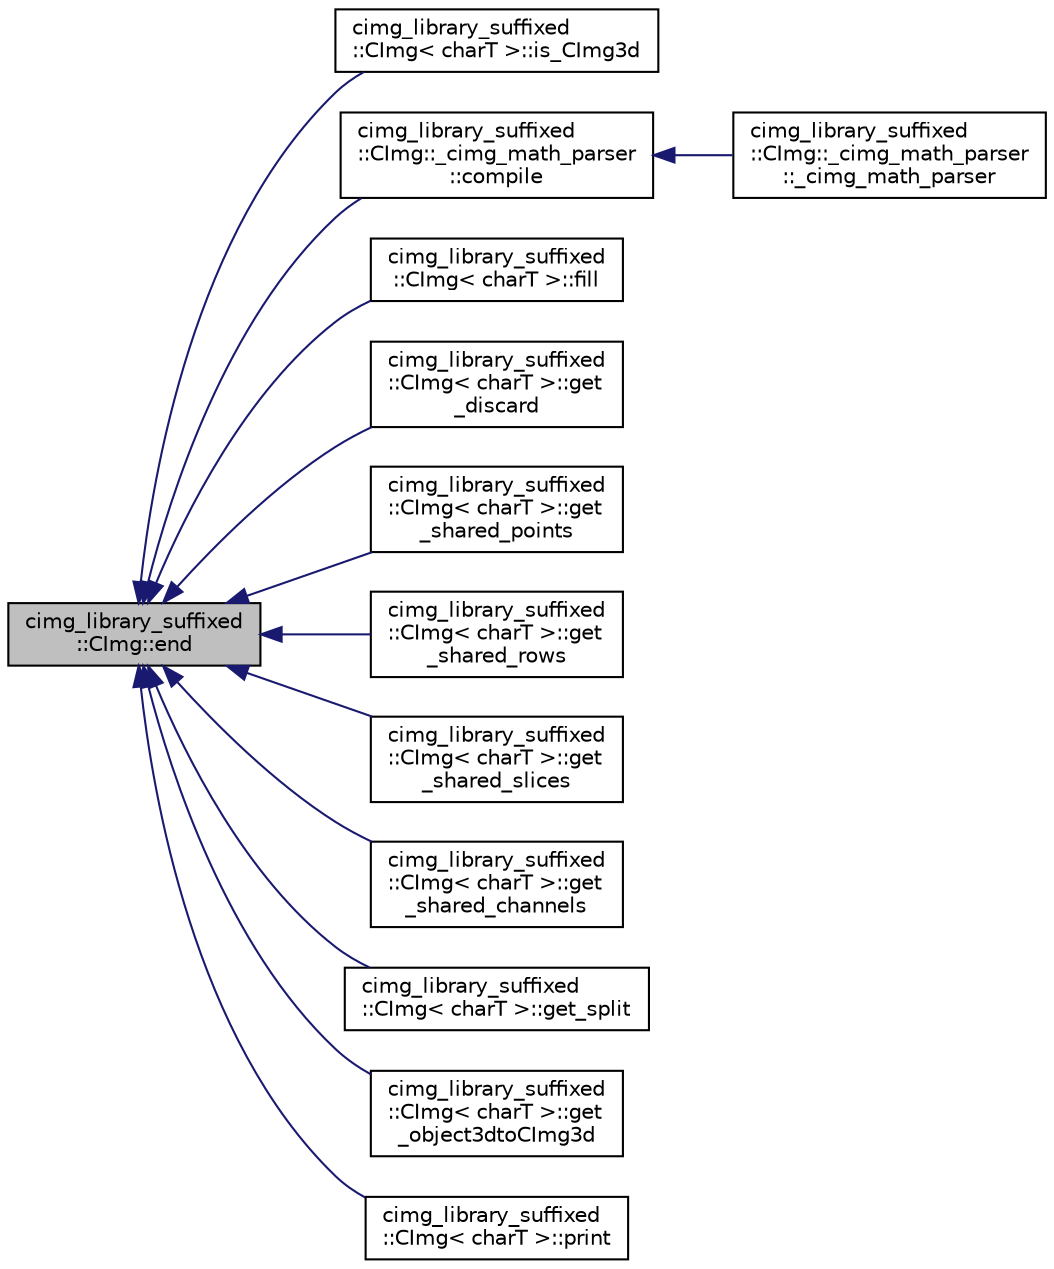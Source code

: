 digraph "cimg_library_suffixed::CImg::end"
{
  edge [fontname="Helvetica",fontsize="10",labelfontname="Helvetica",labelfontsize="10"];
  node [fontname="Helvetica",fontsize="10",shape=record];
  rankdir="LR";
  Node1 [label="cimg_library_suffixed\l::CImg::end",height=0.2,width=0.4,color="black", fillcolor="grey75", style="filled" fontcolor="black"];
  Node1 -> Node2 [dir="back",color="midnightblue",fontsize="10",style="solid",fontname="Helvetica"];
  Node2 [label="cimg_library_suffixed\l::CImg\< charT \>::is_CImg3d",height=0.2,width=0.4,color="black", fillcolor="white", style="filled",URL="$structcimg__library__suffixed_1_1_c_img.html#a7a46cb6aa9c3d77ffd9e67eef4a43637",tooltip="Test if image instance represents a valid serialization of a 3d object."];
  Node1 -> Node3 [dir="back",color="midnightblue",fontsize="10",style="solid",fontname="Helvetica"];
  Node3 [label="cimg_library_suffixed\l::CImg::_cimg_math_parser\l::compile",height=0.2,width=0.4,color="black", fillcolor="white", style="filled",URL="$structcimg__library__suffixed_1_1_c_img_1_1__cimg__math__parser.html#a0bc536d5ea403576ab34d46afbd6c522"];
  Node3 -> Node4 [dir="back",color="midnightblue",fontsize="10",style="solid",fontname="Helvetica"];
  Node4 [label="cimg_library_suffixed\l::CImg::_cimg_math_parser\l::_cimg_math_parser",height=0.2,width=0.4,color="black", fillcolor="white", style="filled",URL="$structcimg__library__suffixed_1_1_c_img_1_1__cimg__math__parser.html#a4d69a805132e057f6b58b0dce2c1ff25"];
  Node1 -> Node5 [dir="back",color="midnightblue",fontsize="10",style="solid",fontname="Helvetica"];
  Node5 [label="cimg_library_suffixed\l::CImg\< charT \>::fill",height=0.2,width=0.4,color="black", fillcolor="white", style="filled",URL="$structcimg__library__suffixed_1_1_c_img.html#a926bf7450afa6f3a9de2d35b9c837a09",tooltip="Fill sequentially all pixel values with specified values."];
  Node1 -> Node6 [dir="back",color="midnightblue",fontsize="10",style="solid",fontname="Helvetica"];
  Node6 [label="cimg_library_suffixed\l::CImg\< charT \>::get\l_discard",height=0.2,width=0.4,color="black", fillcolor="white", style="filled",URL="$structcimg__library__suffixed_1_1_c_img.html#a26235153dfa92ebe3f168235ff66517b",tooltip="Discard specified value in the image buffer ."];
  Node1 -> Node7 [dir="back",color="midnightblue",fontsize="10",style="solid",fontname="Helvetica"];
  Node7 [label="cimg_library_suffixed\l::CImg\< charT \>::get\l_shared_points",height=0.2,width=0.4,color="black", fillcolor="white", style="filled",URL="$structcimg__library__suffixed_1_1_c_img.html#a7be21c881dc4b1882fe90300d159ebb3",tooltip="Return a shared-memory image referencing a range of pixels of the image instance."];
  Node1 -> Node8 [dir="back",color="midnightblue",fontsize="10",style="solid",fontname="Helvetica"];
  Node8 [label="cimg_library_suffixed\l::CImg\< charT \>::get\l_shared_rows",height=0.2,width=0.4,color="black", fillcolor="white", style="filled",URL="$structcimg__library__suffixed_1_1_c_img.html#a84456f5a9faa4efc7f2fbaf1638224af",tooltip="Return a shared-memory image referencing a range of rows of the image instance."];
  Node1 -> Node9 [dir="back",color="midnightblue",fontsize="10",style="solid",fontname="Helvetica"];
  Node9 [label="cimg_library_suffixed\l::CImg\< charT \>::get\l_shared_slices",height=0.2,width=0.4,color="black", fillcolor="white", style="filled",URL="$structcimg__library__suffixed_1_1_c_img.html#acadd90bf9d381f873536bb52297c89b3",tooltip="Return a shared memory image referencing a range of slices of the image instance."];
  Node1 -> Node10 [dir="back",color="midnightblue",fontsize="10",style="solid",fontname="Helvetica"];
  Node10 [label="cimg_library_suffixed\l::CImg\< charT \>::get\l_shared_channels",height=0.2,width=0.4,color="black", fillcolor="white", style="filled",URL="$structcimg__library__suffixed_1_1_c_img.html#ab34d72374d7ff1fc1f79f150648ce144",tooltip="Return a shared-memory image referencing a range of channels of the image instance."];
  Node1 -> Node11 [dir="back",color="midnightblue",fontsize="10",style="solid",fontname="Helvetica"];
  Node11 [label="cimg_library_suffixed\l::CImg\< charT \>::get_split",height=0.2,width=0.4,color="black", fillcolor="white", style="filled",URL="$structcimg__library__suffixed_1_1_c_img.html#a8bceb026fdf185c480e96aa269fca561",tooltip="Split image into a list of one-column vectors, according to a specified splitting value..."];
  Node1 -> Node12 [dir="back",color="midnightblue",fontsize="10",style="solid",fontname="Helvetica"];
  Node12 [label="cimg_library_suffixed\l::CImg\< charT \>::get\l_object3dtoCImg3d",height=0.2,width=0.4,color="black", fillcolor="white", style="filled",URL="$structcimg__library__suffixed_1_1_c_img.html#a8fc11c16189a8aebb6b47f91d7704183",tooltip="Convert 3d object into a CImg3d representation ."];
  Node1 -> Node13 [dir="back",color="midnightblue",fontsize="10",style="solid",fontname="Helvetica"];
  Node13 [label="cimg_library_suffixed\l::CImg\< charT \>::print",height=0.2,width=0.4,color="black", fillcolor="white", style="filled",URL="$structcimg__library__suffixed_1_1_c_img.html#aeeb5efc38fc06c0fb29019af9b5cd44e",tooltip="Display informations about the image data on the standard error output."];
}
